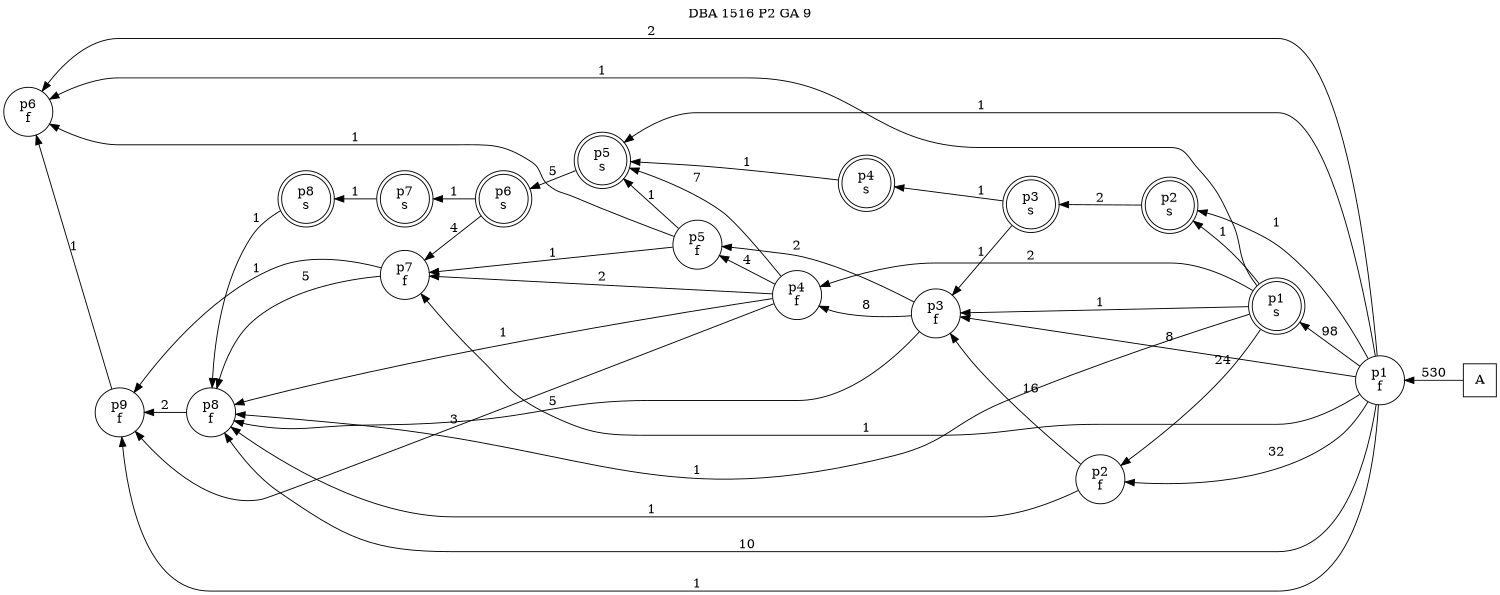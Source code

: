 digraph DBA_1516_P2_GA_9_GOOD {
labelloc="tl"
label= " DBA 1516 P2 GA 9 "
rankdir="RL";
graph [ size=" 10 , 10 !"]

"A" [shape="square" label="A"]
"p1_f" [shape="circle" label="p1
f"]
"p1_s" [shape="doublecircle" label="p1
s"]
"p2_f" [shape="circle" label="p2
f"]
"p3_f" [shape="circle" label="p3
f"]
"p4_f" [shape="circle" label="p4
f"]
"p5_s" [shape="doublecircle" label="p5
s"]
"p6_s" [shape="doublecircle" label="p6
s"]
"p7_f" [shape="circle" label="p7
f"]
"p8_f" [shape="circle" label="p8
f"]
"p9_f" [shape="circle" label="p9
f"]
"p5_f" [shape="circle" label="p5
f"]
"p6_f" [shape="circle" label="p6
f"]
"p2_s" [shape="doublecircle" label="p2
s"]
"p3_s" [shape="doublecircle" label="p3
s"]
"p4_s" [shape="doublecircle" label="p4
s"]
"p7_s" [shape="doublecircle" label="p7
s"]
"p8_s" [shape="doublecircle" label="p8
s"]
"A" -> "p1_f" [ label=530]
"p1_f" -> "p1_s" [ label=98]
"p1_f" -> "p2_f" [ label=32]
"p1_f" -> "p3_f" [ label=8]
"p1_f" -> "p5_s" [ label=1]
"p1_f" -> "p7_f" [ label=1]
"p1_f" -> "p8_f" [ label=10]
"p1_f" -> "p9_f" [ label=1]
"p1_f" -> "p6_f" [ label=2]
"p1_f" -> "p2_s" [ label=1]
"p1_s" -> "p2_f" [ label=24]
"p1_s" -> "p3_f" [ label=1]
"p1_s" -> "p4_f" [ label=2]
"p1_s" -> "p8_f" [ label=1]
"p1_s" -> "p6_f" [ label=1]
"p1_s" -> "p2_s" [ label=1]
"p2_f" -> "p3_f" [ label=16]
"p2_f" -> "p8_f" [ label=1]
"p3_f" -> "p4_f" [ label=8]
"p3_f" -> "p8_f" [ label=5]
"p3_f" -> "p5_f" [ label=2]
"p4_f" -> "p5_s" [ label=7]
"p4_f" -> "p7_f" [ label=2]
"p4_f" -> "p8_f" [ label=1]
"p4_f" -> "p9_f" [ label=3]
"p4_f" -> "p5_f" [ label=4]
"p5_s" -> "p6_s" [ label=5]
"p6_s" -> "p7_f" [ label=4]
"p6_s" -> "p7_s" [ label=1]
"p7_f" -> "p8_f" [ label=5]
"p7_f" -> "p9_f" [ label=1]
"p8_f" -> "p9_f" [ label=2]
"p9_f" -> "p6_f" [ label=1]
"p5_f" -> "p5_s" [ label=1]
"p5_f" -> "p7_f" [ label=1]
"p5_f" -> "p6_f" [ label=1]
"p2_s" -> "p3_s" [ label=2]
"p3_s" -> "p3_f" [ label=1]
"p3_s" -> "p4_s" [ label=1]
"p4_s" -> "p5_s" [ label=1]
"p7_s" -> "p8_s" [ label=1]
"p8_s" -> "p8_f" [ label=1]
}
